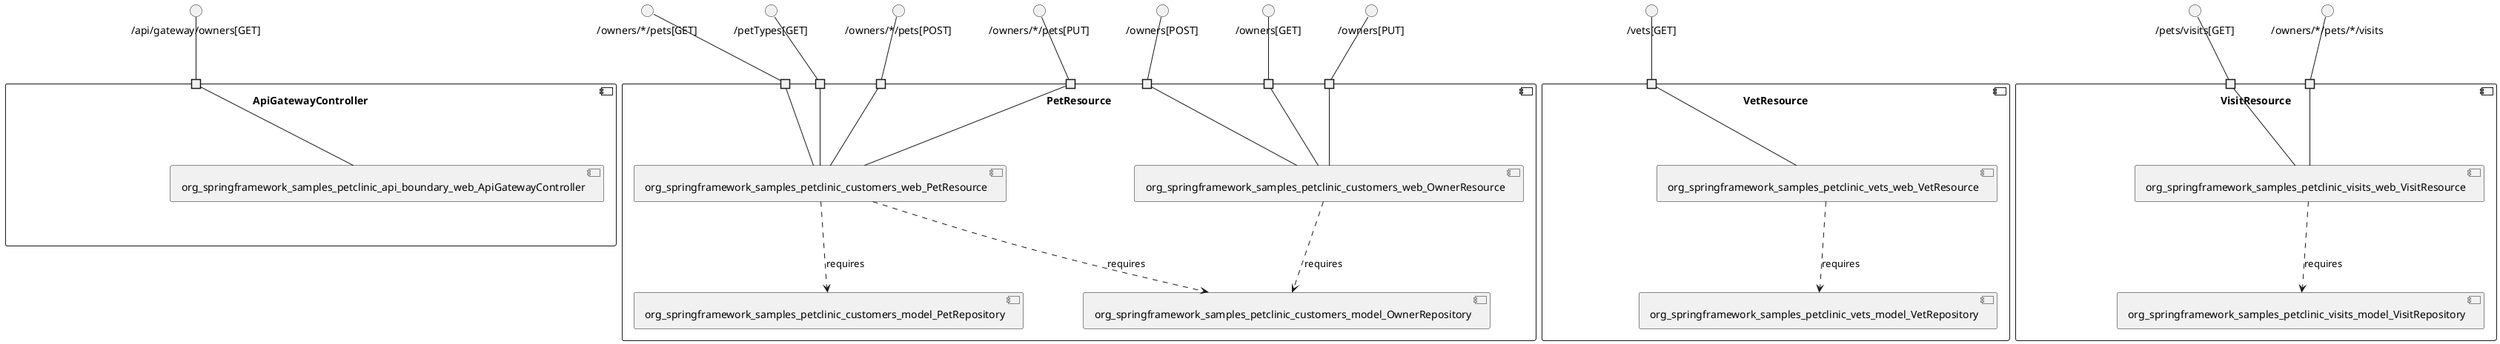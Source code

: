 @startuml
skinparam fixCircleLabelOverlapping true
component "ApiGatewayController\n\n\n\n\n\n" {
[org_springframework_samples_petclinic_api_boundary_web_ApiGatewayController]
portin " " as ApiGatewayController.requires._api_gateway_owners_GET_
"ApiGatewayController.requires._api_gateway_owners_GET_"--[org_springframework_samples_petclinic_api_boundary_web_ApiGatewayController]
}
interface "/api/gateway/owners[GET]" as interface._api_gateway_owners_GET_
interface._api_gateway_owners_GET_--"ApiGatewayController.requires._api_gateway_owners_GET_"
component "PetResource\n\n\n\n\n\n" {
[org_springframework_samples_petclinic_customers_web_OwnerResource]
[org_springframework_samples_petclinic_customers_web_PetResource]
[org_springframework_samples_petclinic_customers_model_PetRepository]
[org_springframework_samples_petclinic_customers_model_OwnerRepository]
portin " " as PetResource.requires._petTypes_GET_
portin " " as PetResource.requires._owners___pets_POST_
portin " " as PetResource.requires._owners___pets_GET_
portin " " as PetResource.requires._owners_GET_
portin " " as PetResource.requires._owners_PUT_
portin " " as PetResource.requires._owners___pets_PUT_
portin " " as PetResource.requires._owners_POST_
[org_springframework_samples_petclinic_customers_web_OwnerResource]..>[org_springframework_samples_petclinic_customers_model_OwnerRepository] : requires
[org_springframework_samples_petclinic_customers_web_PetResource]..>[org_springframework_samples_petclinic_customers_model_OwnerRepository] : requires
[org_springframework_samples_petclinic_customers_web_PetResource]..>[org_springframework_samples_petclinic_customers_model_PetRepository] : requires
"PetResource.requires._owners_GET_"--[org_springframework_samples_petclinic_customers_web_OwnerResource]
"PetResource.requires._petTypes_GET_"--[org_springframework_samples_petclinic_customers_web_PetResource]
"PetResource.requires._owners___pets_POST_"--[org_springframework_samples_petclinic_customers_web_PetResource]
"PetResource.requires._owners___pets_PUT_"--[org_springframework_samples_petclinic_customers_web_PetResource]
"PetResource.requires._owners_POST_"--[org_springframework_samples_petclinic_customers_web_OwnerResource]
"PetResource.requires._owners_PUT_"--[org_springframework_samples_petclinic_customers_web_OwnerResource]
"PetResource.requires._owners___pets_GET_"--[org_springframework_samples_petclinic_customers_web_PetResource]
}
interface "/owners[GET]" as interface._owners_GET_
interface._owners_GET_--"PetResource.requires._owners_GET_"
interface "/petTypes[GET]" as interface._petTypes_GET_
interface._petTypes_GET_--"PetResource.requires._petTypes_GET_"
interface "/owners/*/pets[POST]" as interface._owners___pets_POST_
interface._owners___pets_POST_--"PetResource.requires._owners___pets_POST_"
interface "/owners/*/pets[PUT]" as interface._owners___pets_PUT_
interface._owners___pets_PUT_--"PetResource.requires._owners___pets_PUT_"
interface "/owners[POST]" as interface._owners_POST_
interface._owners_POST_--"PetResource.requires._owners_POST_"
interface "/owners[PUT]" as interface._owners_PUT_
interface._owners_PUT_--"PetResource.requires._owners_PUT_"
interface "/owners/*/pets[GET]" as interface._owners___pets_GET_
interface._owners___pets_GET_--"PetResource.requires._owners___pets_GET_"
component "VetResource\n\n\n\n\n\n" {
[org_springframework_samples_petclinic_vets_web_VetResource]
[org_springframework_samples_petclinic_vets_model_VetRepository]
portin " " as VetResource.requires._vets_GET_
[org_springframework_samples_petclinic_vets_web_VetResource]..>[org_springframework_samples_petclinic_vets_model_VetRepository] : requires
"VetResource.requires._vets_GET_"--[org_springframework_samples_petclinic_vets_web_VetResource]
}
interface "/vets[GET]" as interface._vets_GET_
interface._vets_GET_--"VetResource.requires._vets_GET_"
component "VisitResource\n\n\n\n\n\n" {
[org_springframework_samples_petclinic_visits_web_VisitResource]
[org_springframework_samples_petclinic_visits_model_VisitRepository]
portin " " as VisitResource.requires._owners___pets___visits
portin " " as VisitResource.requires._pets_visits_GET_
[org_springframework_samples_petclinic_visits_web_VisitResource]..>[org_springframework_samples_petclinic_visits_model_VisitRepository] : requires
"VisitResource.requires._owners___pets___visits"--[org_springframework_samples_petclinic_visits_web_VisitResource]
"VisitResource.requires._pets_visits_GET_"--[org_springframework_samples_petclinic_visits_web_VisitResource]
}
interface "/owners/*/pets/*/visits" as interface._owners___pets___visits
interface._owners___pets___visits--"VisitResource.requires._owners___pets___visits"
interface "/pets/visits[GET]" as interface._pets_visits_GET_
interface._pets_visits_GET_--"VisitResource.requires._pets_visits_GET_"

@enduml
